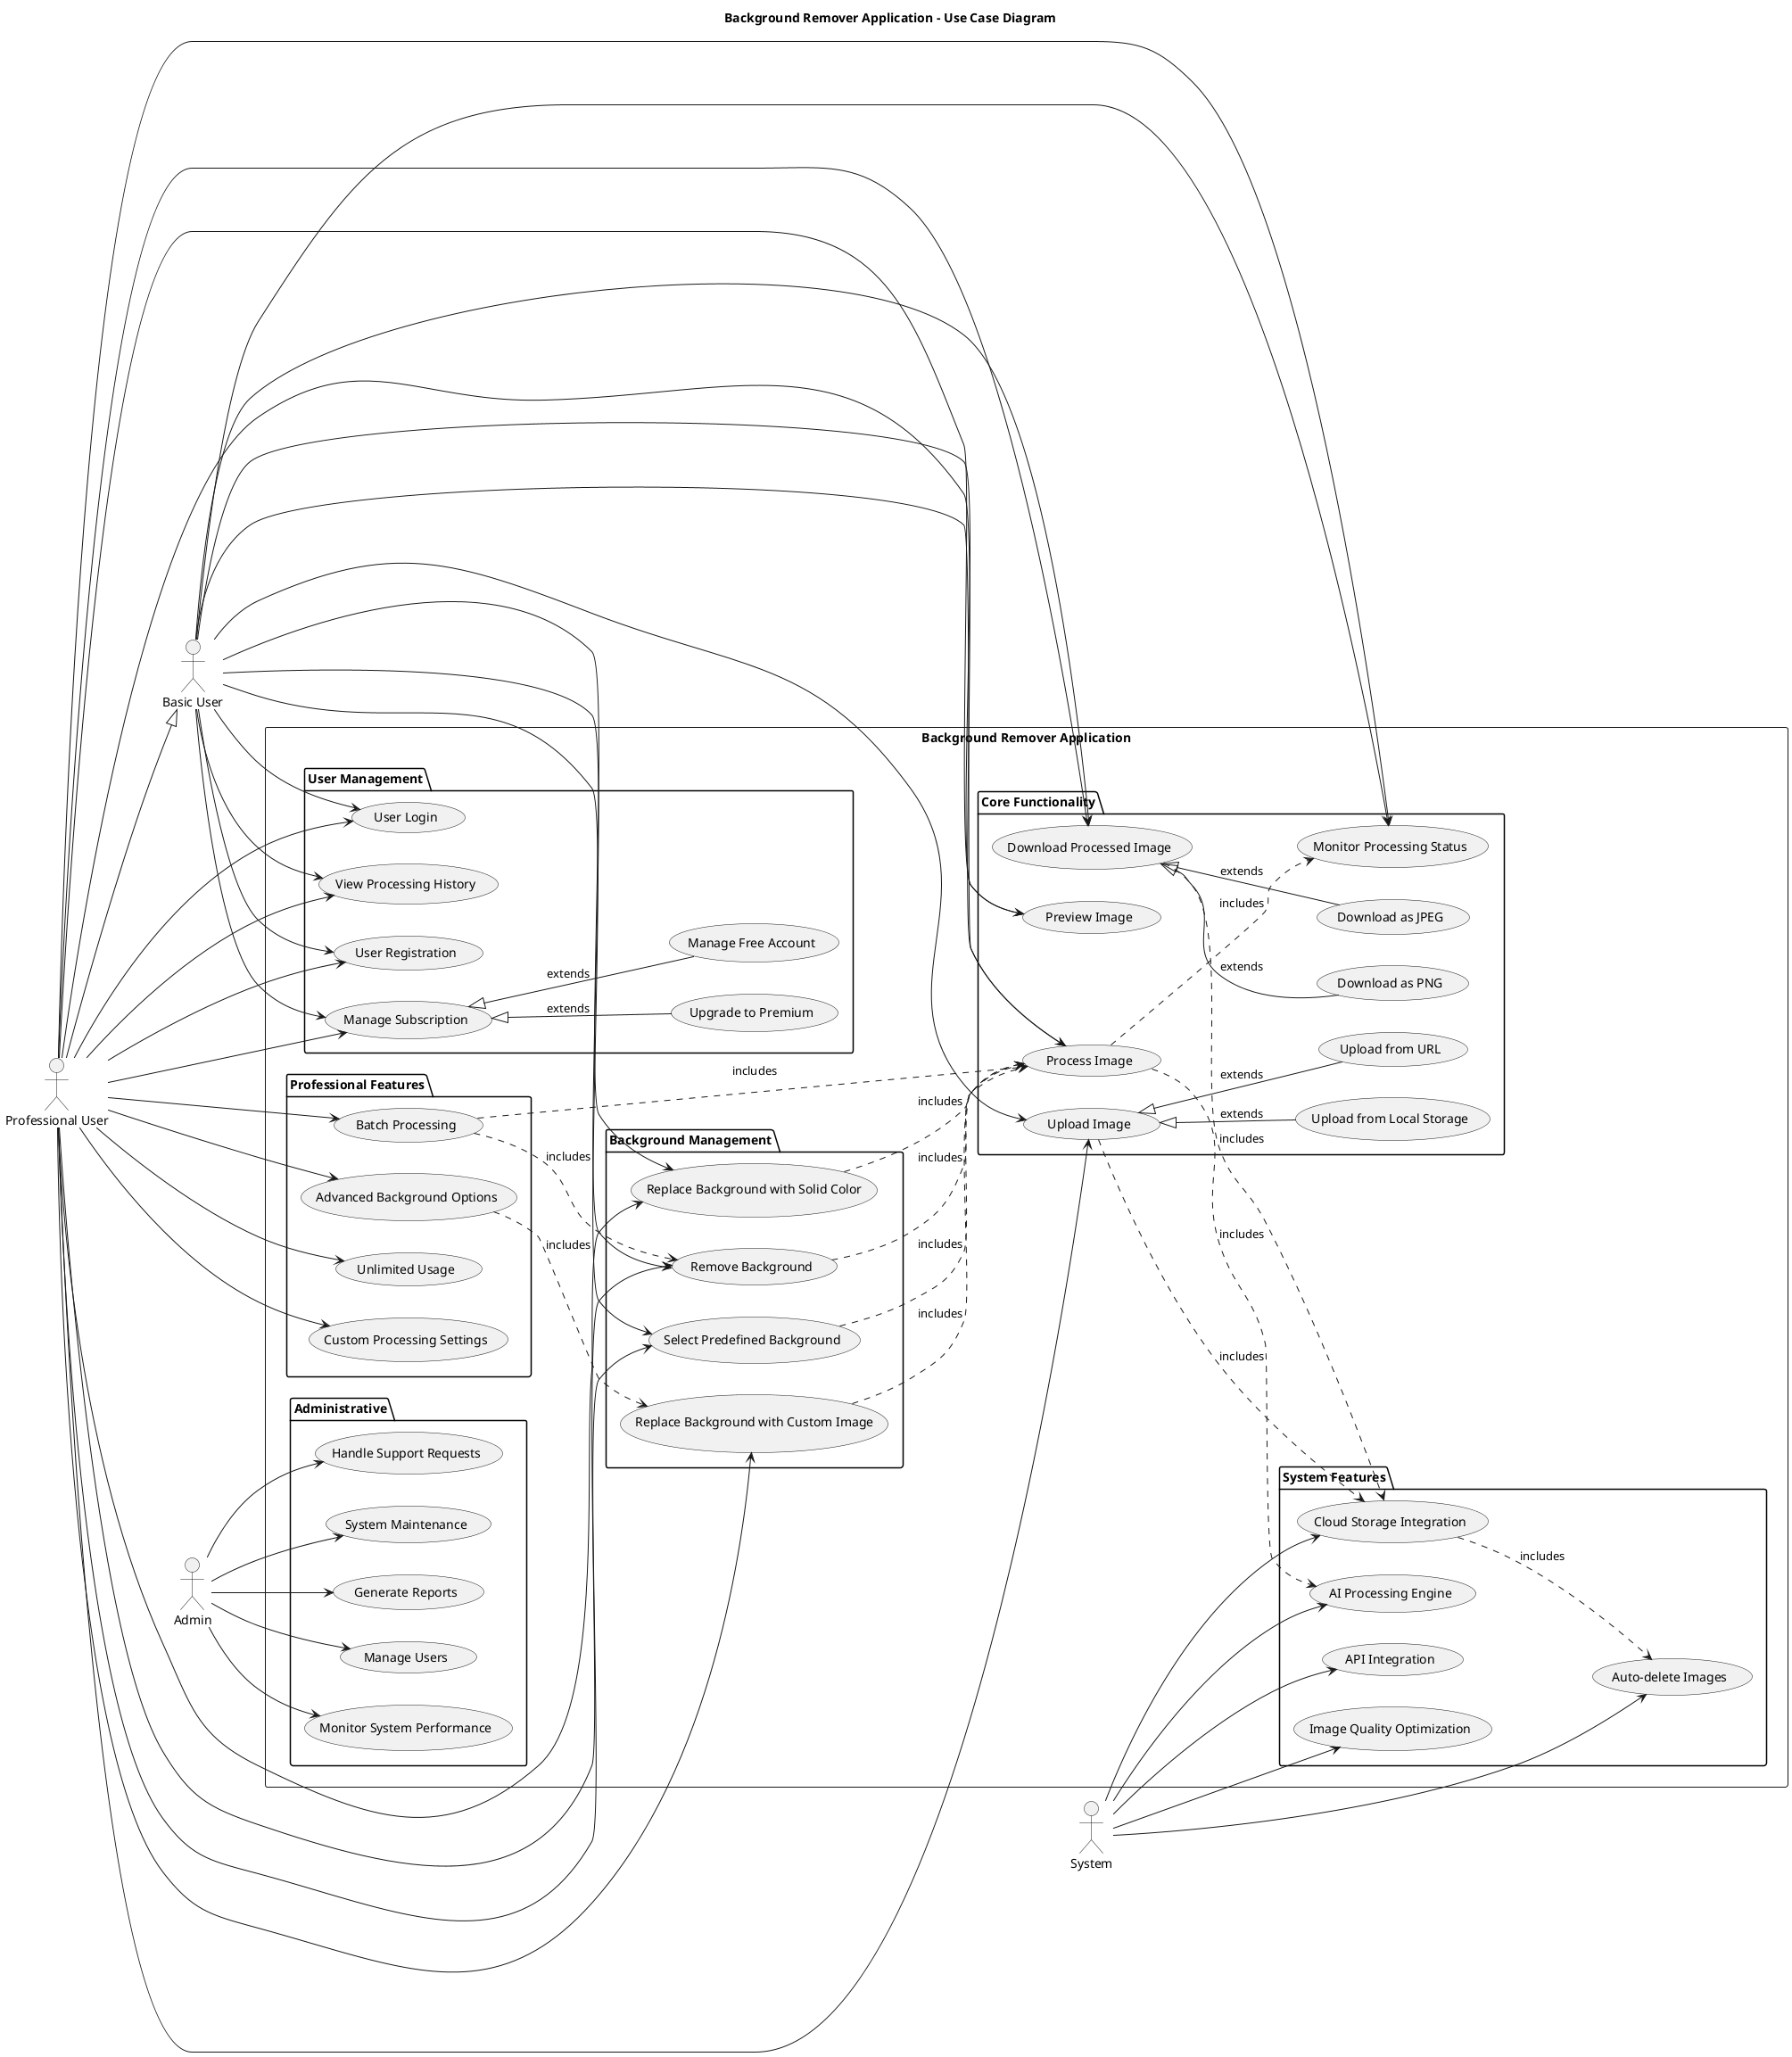 @startuml
!define RECTANGLE class

title Background Remover Application - Use Case Diagram

left to right direction

actor "Basic User" as BasicUser
actor "Professional User" as ProfUser
actor "Admin" as Admin
actor "System" as System

rectangle "Background Remover Application" {
  
  ' Core Functionality Package
  package "Core Functionality" {
    usecase "Upload Image" as UC1
    usecase "Upload from Local Storage" as UC1a
    usecase "Upload from URL" as UC1b
    usecase "Process Image" as UC2
    usecase "Download Processed Image" as UC3
    usecase "Download as PNG" as UC3a
    usecase "Download as JPEG" as UC3b
    usecase "Preview Image" as UC4
    usecase "Monitor Processing Status" as UC5
  }
  
  ' Background Management Package
  package "Background Management" {
    usecase "Remove Background" as UC6
    usecase "Replace Background with Solid Color" as UC7
    usecase "Replace Background with Custom Image" as UC8
    usecase "Select Predefined Background" as UC9
  }
  
  ' User Management Package
  package "User Management" {
    usecase "User Registration" as UC10
    usecase "User Login" as UC11
    usecase "View Processing History" as UC12
    usecase "Manage Subscription" as UC13
    usecase "Upgrade to Premium" as UC13a
    usecase "Manage Free Account" as UC13b
  }
  
  ' Professional Features Package
  package "Professional Features" {
    usecase "Batch Processing" as UC14
    usecase "Advanced Background Options" as UC15
    usecase "Unlimited Usage" as UC16
    usecase "Custom Processing Settings" as UC17
  }
  
  ' Administrative Package
  package "Administrative" {
    usecase "Manage Users" as UC18
    usecase "Monitor System Performance" as UC19
    usecase "Handle Support Requests" as UC20
    usecase "System Maintenance" as UC21
    usecase "Generate Reports" as UC22
  }
  
  ' System Features Package
  package "System Features" {
    usecase "Auto-delete Images" as UC23
    usecase "Cloud Storage Integration" as UC24
    usecase "API Integration" as UC25
    usecase "AI Processing Engine" as UC26
    usecase "Image Quality Optimization" as UC27
  }
}

' Basic User relationships
BasicUser --> UC1
BasicUser --> UC2
BasicUser --> UC3
BasicUser --> UC4
BasicUser --> UC5
BasicUser --> UC6
BasicUser --> UC7
BasicUser --> UC9
BasicUser --> UC10
BasicUser --> UC11
BasicUser --> UC12
BasicUser --> UC13

' Professional User relationships (inherits from Basic User)
ProfUser --> UC1
ProfUser --> UC2
ProfUser --> UC3
ProfUser --> UC4
ProfUser --> UC5
ProfUser --> UC6
ProfUser --> UC7
ProfUser --> UC8
ProfUser --> UC9
ProfUser --> UC10
ProfUser --> UC11
ProfUser --> UC12
ProfUser --> UC13
ProfUser --> UC14
ProfUser --> UC15
ProfUser --> UC16
ProfUser --> UC17

' Admin relationships
Admin --> UC18
Admin --> UC19
Admin --> UC20
Admin --> UC21
Admin --> UC22

' System relationships
System --> UC23
System --> UC24
System --> UC25
System --> UC26
System --> UC27

' Extends relationships
UC1 <|-- UC1a : extends
UC1 <|-- UC1b : extends
UC3 <|-- UC3a : extends
UC3 <|-- UC3b : extends
UC13 <|-- UC13a : extends
UC13 <|-- UC13b : extends

' Includes relationships
UC2 ..> UC26 : includes
UC2 ..> UC5 : includes
UC6 ..> UC2 : includes
UC7 ..> UC2 : includes
UC8 ..> UC2 : includes
UC9 ..> UC2 : includes
UC14 ..> UC2 : includes
UC14 ..> UC6 : includes
UC15 ..> UC8 : includes
UC24 ..> UC23 : includes
UC3 ..> UC24 : includes
UC1 ..> UC24 : includes

' Generalization relationships
ProfUser --|> BasicUser

@enduml